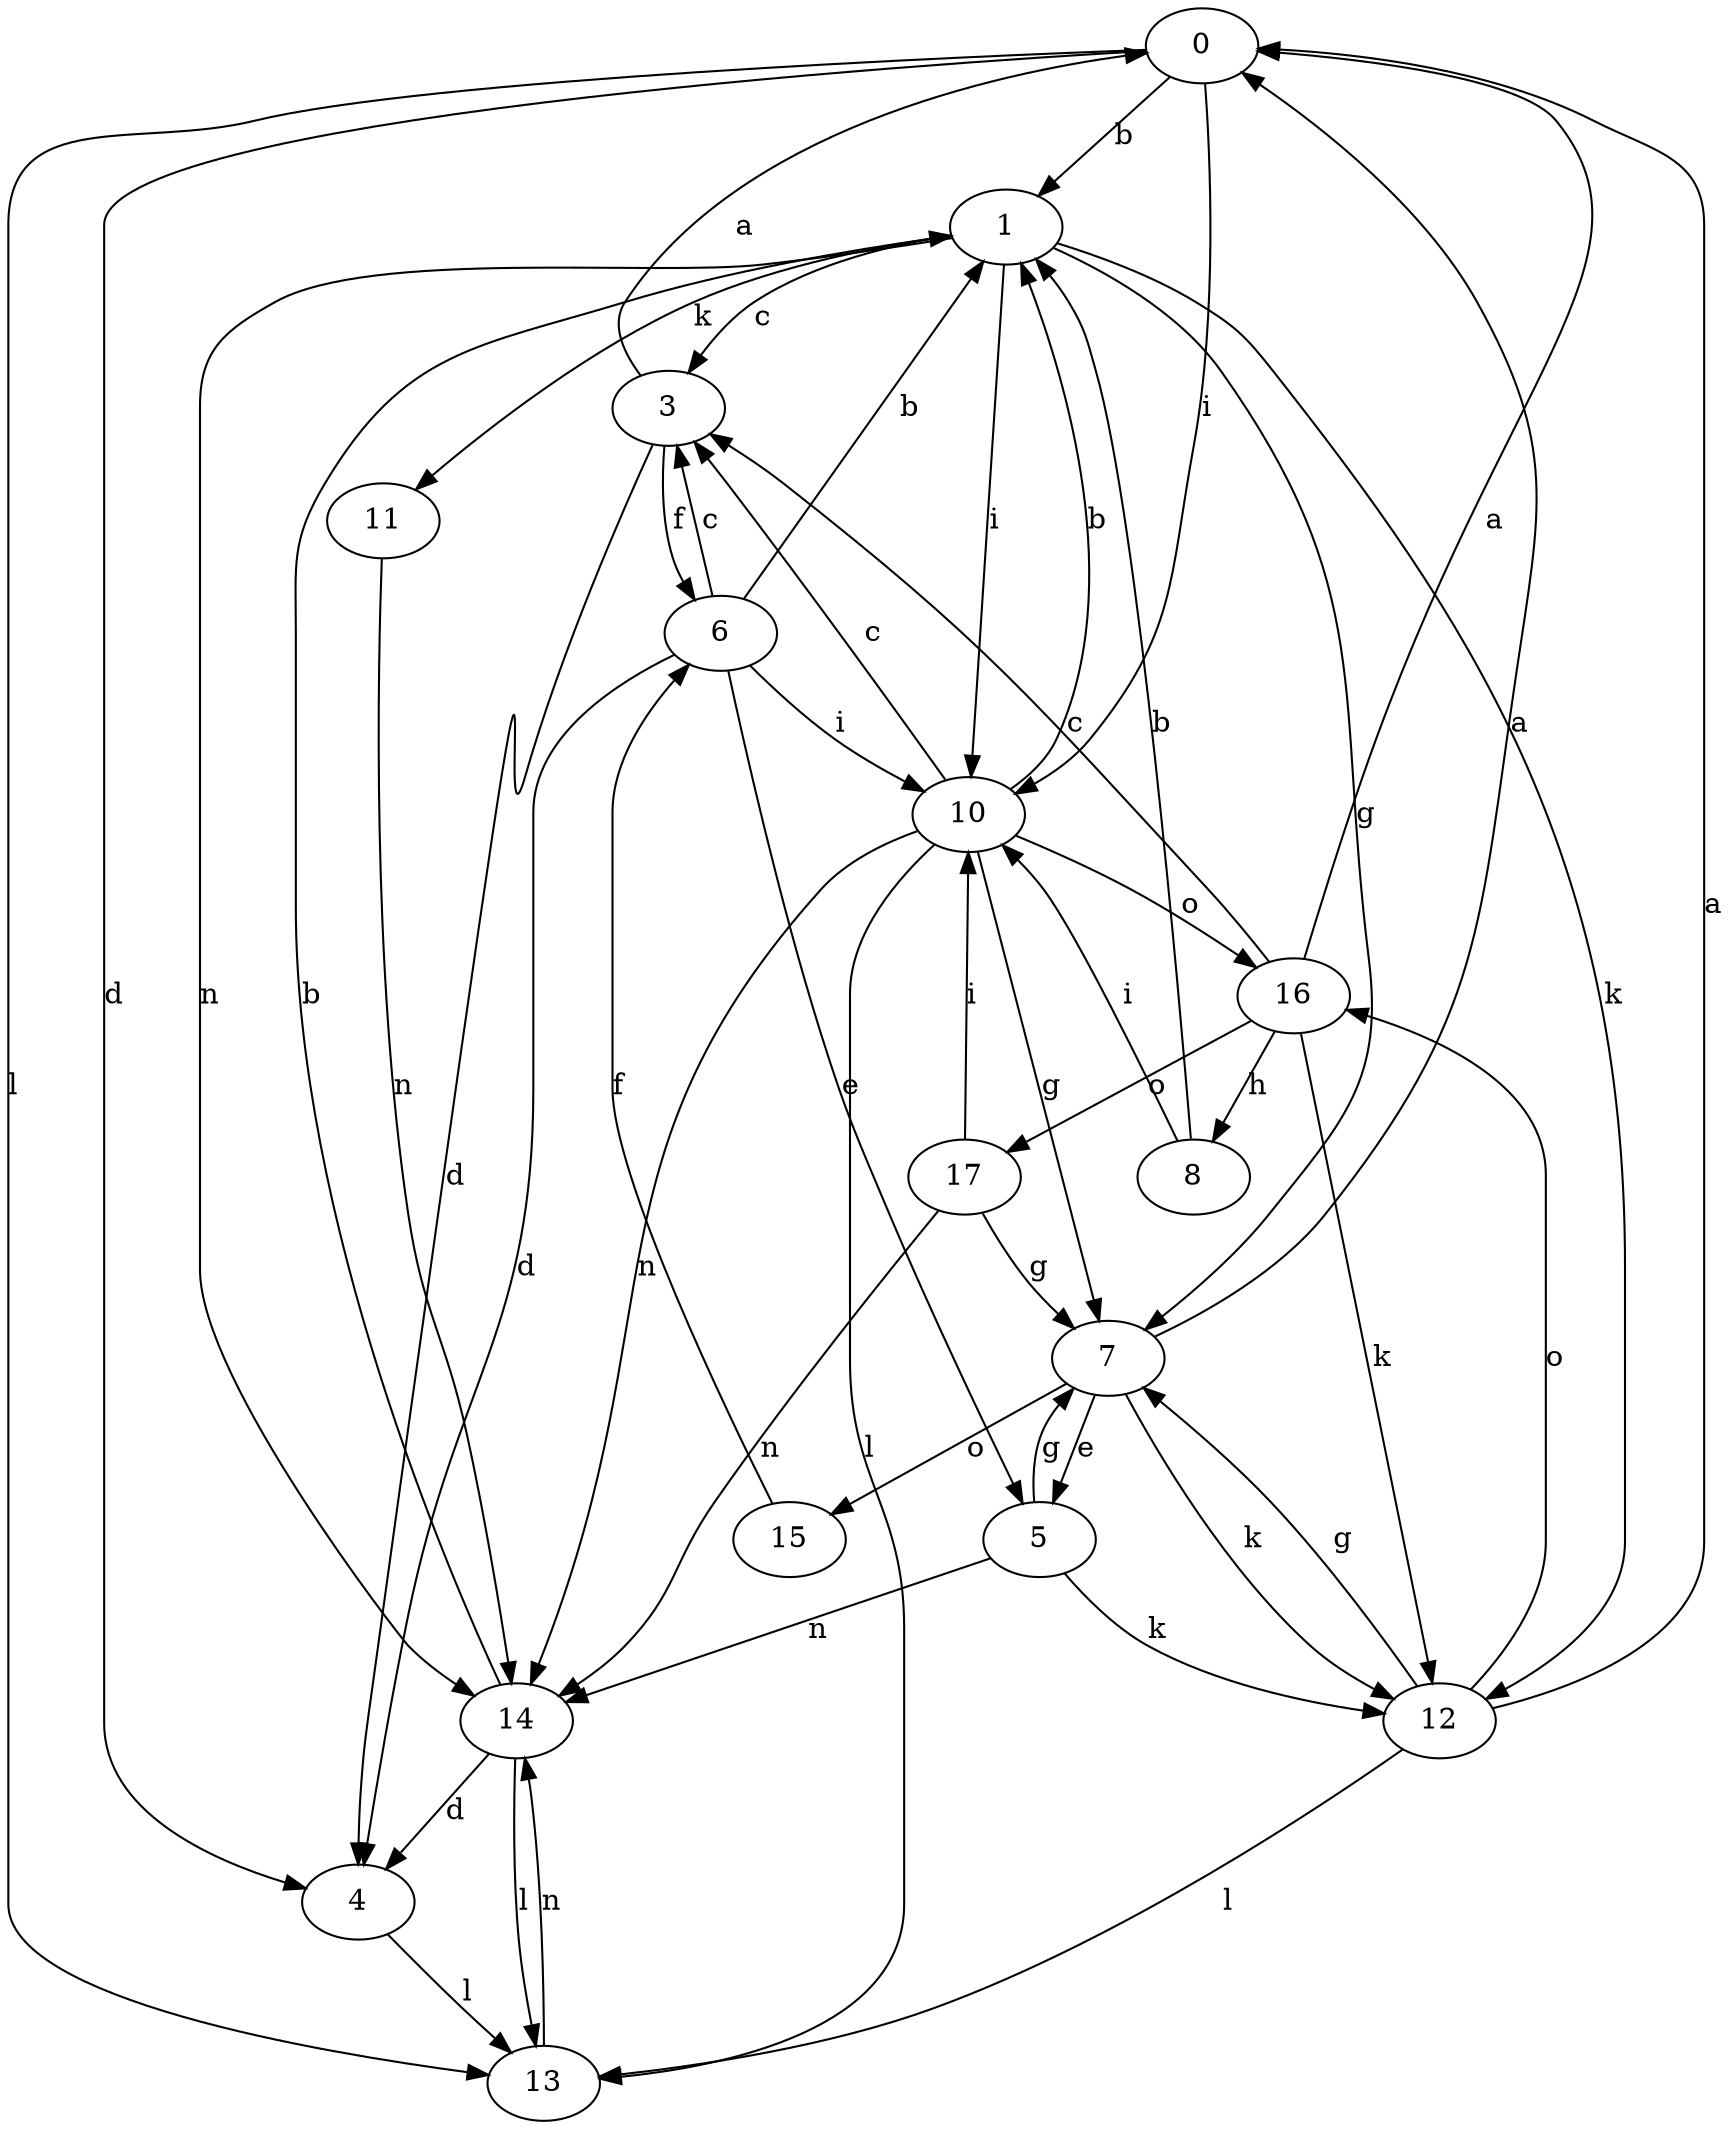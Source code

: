 strict digraph  {
0;
1;
3;
4;
5;
6;
7;
8;
10;
11;
12;
13;
14;
15;
16;
17;
0 -> 1  [label=b];
0 -> 4  [label=d];
0 -> 10  [label=i];
0 -> 13  [label=l];
1 -> 3  [label=c];
1 -> 7  [label=g];
1 -> 10  [label=i];
1 -> 11  [label=k];
1 -> 12  [label=k];
1 -> 14  [label=n];
3 -> 0  [label=a];
3 -> 4  [label=d];
3 -> 6  [label=f];
4 -> 13  [label=l];
5 -> 7  [label=g];
5 -> 12  [label=k];
5 -> 14  [label=n];
6 -> 1  [label=b];
6 -> 3  [label=c];
6 -> 4  [label=d];
6 -> 5  [label=e];
6 -> 10  [label=i];
7 -> 0  [label=a];
7 -> 5  [label=e];
7 -> 12  [label=k];
7 -> 15  [label=o];
8 -> 1  [label=b];
8 -> 10  [label=i];
10 -> 1  [label=b];
10 -> 3  [label=c];
10 -> 7  [label=g];
10 -> 13  [label=l];
10 -> 14  [label=n];
10 -> 16  [label=o];
11 -> 14  [label=n];
12 -> 0  [label=a];
12 -> 7  [label=g];
12 -> 13  [label=l];
12 -> 16  [label=o];
13 -> 14  [label=n];
14 -> 1  [label=b];
14 -> 4  [label=d];
14 -> 13  [label=l];
15 -> 6  [label=f];
16 -> 0  [label=a];
16 -> 3  [label=c];
16 -> 8  [label=h];
16 -> 12  [label=k];
16 -> 17  [label=o];
17 -> 7  [label=g];
17 -> 10  [label=i];
17 -> 14  [label=n];
}
